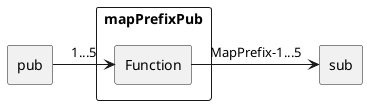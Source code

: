 @startuml
'skinparam linetype polyline
'skinparam linetype ortho

rectangle "pub" as pub {

}

rectangle "mapPrefixPub" as mapPrefixPub {
	rectangle "Function" as func
}

rectangle "sub" as sub {

}

pub -> func :1...5
func -> sub :MapPrefix-1...5





@enduml